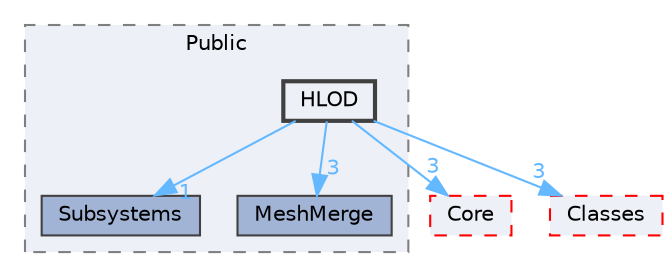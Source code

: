 digraph "HLOD"
{
 // INTERACTIVE_SVG=YES
 // LATEX_PDF_SIZE
  bgcolor="transparent";
  edge [fontname=Helvetica,fontsize=10,labelfontname=Helvetica,labelfontsize=10];
  node [fontname=Helvetica,fontsize=10,shape=box,height=0.2,width=0.4];
  compound=true
  subgraph clusterdir_1d06a51bfc871a6a1823440d0d72725c {
    graph [ bgcolor="#edf0f7", pencolor="grey50", label="Public", fontname=Helvetica,fontsize=10 style="filled,dashed", URL="dir_1d06a51bfc871a6a1823440d0d72725c.html",tooltip=""]
  dir_038a019aac33015d2e114ea0353252e9 [label="Subsystems", fillcolor="#a2b4d6", color="grey25", style="filled", URL="dir_038a019aac33015d2e114ea0353252e9.html",tooltip=""];
  dir_a6d196031508a88ceb6a316932271eec [label="MeshMerge", fillcolor="#a2b4d6", color="grey25", style="filled", URL="dir_a6d196031508a88ceb6a316932271eec.html",tooltip=""];
  dir_b0be87f165d160ed969df482d6010eb9 [label="HLOD", fillcolor="#edf0f7", color="grey25", style="filled,bold", URL="dir_b0be87f165d160ed969df482d6010eb9.html",tooltip=""];
  }
  dir_0e6cddcc9caa1238c7f3774224afaa45 [label="Core", fillcolor="#edf0f7", color="red", style="filled,dashed", URL="dir_0e6cddcc9caa1238c7f3774224afaa45.html",tooltip=""];
  dir_0ed647eebe6ffcaa496d3842b7cec6ce [label="Classes", fillcolor="#edf0f7", color="red", style="filled,dashed", URL="dir_0ed647eebe6ffcaa496d3842b7cec6ce.html",tooltip=""];
  dir_b0be87f165d160ed969df482d6010eb9->dir_038a019aac33015d2e114ea0353252e9 [headlabel="1", labeldistance=1.5 headhref="dir_000474_001151.html" href="dir_000474_001151.html" color="steelblue1" fontcolor="steelblue1"];
  dir_b0be87f165d160ed969df482d6010eb9->dir_0e6cddcc9caa1238c7f3774224afaa45 [headlabel="3", labeldistance=1.5 headhref="dir_000474_000266.html" href="dir_000474_000266.html" color="steelblue1" fontcolor="steelblue1"];
  dir_b0be87f165d160ed969df482d6010eb9->dir_0ed647eebe6ffcaa496d3842b7cec6ce [headlabel="3", labeldistance=1.5 headhref="dir_000474_000193.html" href="dir_000474_000193.html" color="steelblue1" fontcolor="steelblue1"];
  dir_b0be87f165d160ed969df482d6010eb9->dir_a6d196031508a88ceb6a316932271eec [headlabel="3", labeldistance=1.5 headhref="dir_000474_000627.html" href="dir_000474_000627.html" color="steelblue1" fontcolor="steelblue1"];
}

